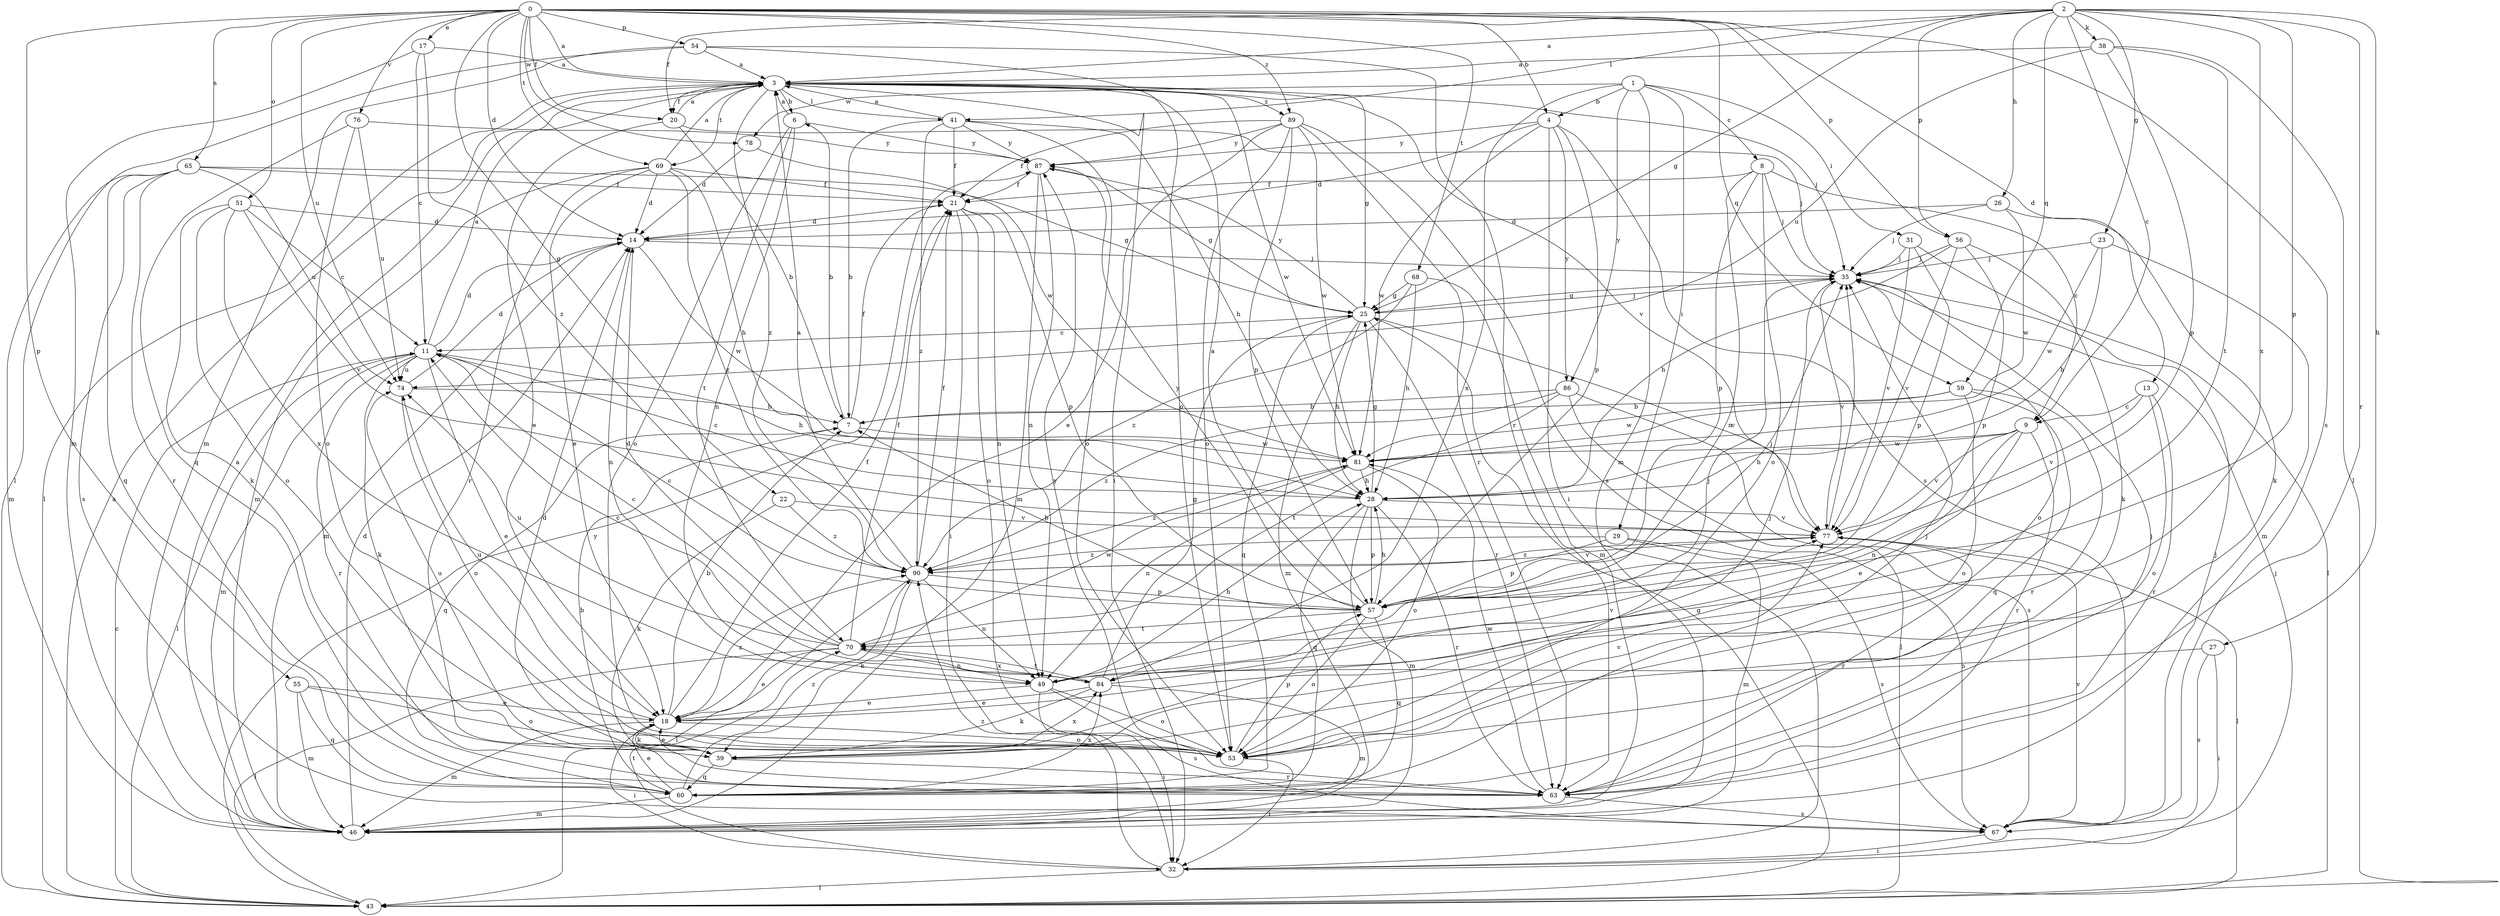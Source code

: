 strict digraph  {
0;
1;
2;
3;
4;
6;
7;
8;
9;
11;
13;
14;
17;
18;
20;
21;
22;
23;
25;
26;
27;
28;
29;
31;
32;
35;
38;
39;
41;
43;
46;
49;
51;
53;
54;
55;
56;
57;
59;
60;
63;
65;
67;
68;
69;
70;
74;
76;
77;
78;
81;
84;
86;
87;
89;
90;
0 -> 3  [label=a];
0 -> 4  [label=b];
0 -> 13  [label=d];
0 -> 14  [label=d];
0 -> 17  [label=e];
0 -> 20  [label=f];
0 -> 22  [label=g];
0 -> 51  [label=o];
0 -> 54  [label=p];
0 -> 55  [label=p];
0 -> 56  [label=p];
0 -> 59  [label=q];
0 -> 65  [label=s];
0 -> 67  [label=s];
0 -> 68  [label=t];
0 -> 69  [label=t];
0 -> 74  [label=u];
0 -> 76  [label=v];
0 -> 78  [label=w];
0 -> 89  [label=z];
1 -> 4  [label=b];
1 -> 8  [label=c];
1 -> 29  [label=i];
1 -> 31  [label=i];
1 -> 46  [label=m];
1 -> 78  [label=w];
1 -> 84  [label=x];
1 -> 86  [label=y];
2 -> 3  [label=a];
2 -> 9  [label=c];
2 -> 20  [label=f];
2 -> 23  [label=g];
2 -> 25  [label=g];
2 -> 26  [label=h];
2 -> 27  [label=h];
2 -> 38  [label=k];
2 -> 41  [label=l];
2 -> 56  [label=p];
2 -> 57  [label=p];
2 -> 59  [label=q];
2 -> 63  [label=r];
2 -> 84  [label=x];
3 -> 6  [label=b];
3 -> 20  [label=f];
3 -> 25  [label=g];
3 -> 32  [label=i];
3 -> 35  [label=j];
3 -> 41  [label=l];
3 -> 43  [label=l];
3 -> 69  [label=t];
3 -> 77  [label=v];
3 -> 81  [label=w];
3 -> 89  [label=z];
3 -> 90  [label=z];
4 -> 14  [label=d];
4 -> 32  [label=i];
4 -> 57  [label=p];
4 -> 67  [label=s];
4 -> 81  [label=w];
4 -> 86  [label=y];
4 -> 87  [label=y];
6 -> 3  [label=a];
6 -> 49  [label=n];
6 -> 53  [label=o];
6 -> 70  [label=t];
6 -> 87  [label=y];
7 -> 6  [label=b];
7 -> 21  [label=f];
7 -> 60  [label=q];
7 -> 81  [label=w];
8 -> 9  [label=c];
8 -> 21  [label=f];
8 -> 35  [label=j];
8 -> 49  [label=n];
8 -> 53  [label=o];
8 -> 57  [label=p];
9 -> 18  [label=e];
9 -> 28  [label=h];
9 -> 49  [label=n];
9 -> 63  [label=r];
9 -> 77  [label=v];
9 -> 81  [label=w];
11 -> 3  [label=a];
11 -> 14  [label=d];
11 -> 18  [label=e];
11 -> 28  [label=h];
11 -> 39  [label=k];
11 -> 43  [label=l];
11 -> 46  [label=m];
11 -> 63  [label=r];
11 -> 74  [label=u];
13 -> 9  [label=c];
13 -> 53  [label=o];
13 -> 63  [label=r];
13 -> 77  [label=v];
14 -> 35  [label=j];
14 -> 46  [label=m];
14 -> 49  [label=n];
14 -> 81  [label=w];
17 -> 3  [label=a];
17 -> 11  [label=c];
17 -> 46  [label=m];
17 -> 90  [label=z];
18 -> 7  [label=b];
18 -> 21  [label=f];
18 -> 32  [label=i];
18 -> 39  [label=k];
18 -> 46  [label=m];
18 -> 53  [label=o];
18 -> 74  [label=u];
18 -> 90  [label=z];
20 -> 3  [label=a];
20 -> 7  [label=b];
20 -> 18  [label=e];
20 -> 35  [label=j];
21 -> 14  [label=d];
21 -> 32  [label=i];
21 -> 49  [label=n];
21 -> 53  [label=o];
21 -> 57  [label=p];
22 -> 39  [label=k];
22 -> 77  [label=v];
22 -> 90  [label=z];
23 -> 28  [label=h];
23 -> 35  [label=j];
23 -> 46  [label=m];
23 -> 81  [label=w];
25 -> 11  [label=c];
25 -> 28  [label=h];
25 -> 35  [label=j];
25 -> 46  [label=m];
25 -> 60  [label=q];
25 -> 63  [label=r];
25 -> 77  [label=v];
25 -> 87  [label=y];
26 -> 14  [label=d];
26 -> 35  [label=j];
26 -> 39  [label=k];
26 -> 81  [label=w];
27 -> 32  [label=i];
27 -> 49  [label=n];
27 -> 67  [label=s];
28 -> 11  [label=c];
28 -> 25  [label=g];
28 -> 46  [label=m];
28 -> 57  [label=p];
28 -> 60  [label=q];
28 -> 63  [label=r];
28 -> 77  [label=v];
29 -> 46  [label=m];
29 -> 57  [label=p];
29 -> 67  [label=s];
29 -> 90  [label=z];
31 -> 35  [label=j];
31 -> 43  [label=l];
31 -> 57  [label=p];
31 -> 77  [label=v];
32 -> 35  [label=j];
32 -> 43  [label=l];
32 -> 70  [label=t];
32 -> 90  [label=z];
35 -> 25  [label=g];
35 -> 53  [label=o];
35 -> 77  [label=v];
38 -> 3  [label=a];
38 -> 43  [label=l];
38 -> 57  [label=p];
38 -> 70  [label=t];
38 -> 74  [label=u];
39 -> 18  [label=e];
39 -> 35  [label=j];
39 -> 60  [label=q];
39 -> 63  [label=r];
39 -> 74  [label=u];
39 -> 84  [label=x];
41 -> 3  [label=a];
41 -> 7  [label=b];
41 -> 21  [label=f];
41 -> 28  [label=h];
41 -> 53  [label=o];
41 -> 87  [label=y];
41 -> 90  [label=z];
43 -> 3  [label=a];
43 -> 11  [label=c];
43 -> 25  [label=g];
43 -> 87  [label=y];
46 -> 3  [label=a];
46 -> 14  [label=d];
49 -> 18  [label=e];
49 -> 28  [label=h];
49 -> 32  [label=i];
49 -> 53  [label=o];
49 -> 67  [label=s];
51 -> 11  [label=c];
51 -> 14  [label=d];
51 -> 39  [label=k];
51 -> 53  [label=o];
51 -> 77  [label=v];
51 -> 84  [label=x];
53 -> 32  [label=i];
53 -> 57  [label=p];
53 -> 77  [label=v];
54 -> 3  [label=a];
54 -> 43  [label=l];
54 -> 46  [label=m];
54 -> 53  [label=o];
54 -> 63  [label=r];
55 -> 18  [label=e];
55 -> 46  [label=m];
55 -> 53  [label=o];
55 -> 60  [label=q];
56 -> 28  [label=h];
56 -> 35  [label=j];
56 -> 39  [label=k];
56 -> 57  [label=p];
56 -> 77  [label=v];
57 -> 3  [label=a];
57 -> 7  [label=b];
57 -> 11  [label=c];
57 -> 28  [label=h];
57 -> 35  [label=j];
57 -> 53  [label=o];
57 -> 60  [label=q];
57 -> 70  [label=t];
57 -> 87  [label=y];
59 -> 7  [label=b];
59 -> 53  [label=o];
59 -> 60  [label=q];
59 -> 63  [label=r];
59 -> 81  [label=w];
60 -> 7  [label=b];
60 -> 18  [label=e];
60 -> 35  [label=j];
60 -> 46  [label=m];
60 -> 84  [label=x];
60 -> 90  [label=z];
63 -> 14  [label=d];
63 -> 35  [label=j];
63 -> 67  [label=s];
63 -> 81  [label=w];
63 -> 87  [label=y];
65 -> 21  [label=f];
65 -> 25  [label=g];
65 -> 46  [label=m];
65 -> 60  [label=q];
65 -> 63  [label=r];
65 -> 67  [label=s];
65 -> 74  [label=u];
67 -> 32  [label=i];
67 -> 35  [label=j];
67 -> 77  [label=v];
68 -> 25  [label=g];
68 -> 28  [label=h];
68 -> 46  [label=m];
68 -> 90  [label=z];
69 -> 3  [label=a];
69 -> 14  [label=d];
69 -> 18  [label=e];
69 -> 21  [label=f];
69 -> 28  [label=h];
69 -> 46  [label=m];
69 -> 63  [label=r];
69 -> 90  [label=z];
70 -> 11  [label=c];
70 -> 14  [label=d];
70 -> 18  [label=e];
70 -> 21  [label=f];
70 -> 43  [label=l];
70 -> 49  [label=n];
70 -> 74  [label=u];
70 -> 81  [label=w];
70 -> 84  [label=x];
74 -> 7  [label=b];
74 -> 14  [label=d];
74 -> 53  [label=o];
76 -> 53  [label=o];
76 -> 60  [label=q];
76 -> 74  [label=u];
76 -> 87  [label=y];
77 -> 35  [label=j];
77 -> 43  [label=l];
77 -> 63  [label=r];
77 -> 90  [label=z];
78 -> 14  [label=d];
78 -> 81  [label=w];
81 -> 28  [label=h];
81 -> 49  [label=n];
81 -> 53  [label=o];
81 -> 90  [label=z];
84 -> 11  [label=c];
84 -> 18  [label=e];
84 -> 25  [label=g];
84 -> 35  [label=j];
84 -> 39  [label=k];
84 -> 46  [label=m];
84 -> 70  [label=t];
84 -> 77  [label=v];
86 -> 7  [label=b];
86 -> 43  [label=l];
86 -> 67  [label=s];
86 -> 70  [label=t];
86 -> 90  [label=z];
87 -> 21  [label=f];
87 -> 25  [label=g];
87 -> 46  [label=m];
87 -> 49  [label=n];
89 -> 18  [label=e];
89 -> 21  [label=f];
89 -> 53  [label=o];
89 -> 57  [label=p];
89 -> 63  [label=r];
89 -> 67  [label=s];
89 -> 81  [label=w];
89 -> 87  [label=y];
90 -> 3  [label=a];
90 -> 21  [label=f];
90 -> 39  [label=k];
90 -> 43  [label=l];
90 -> 49  [label=n];
90 -> 57  [label=p];
90 -> 77  [label=v];
}
